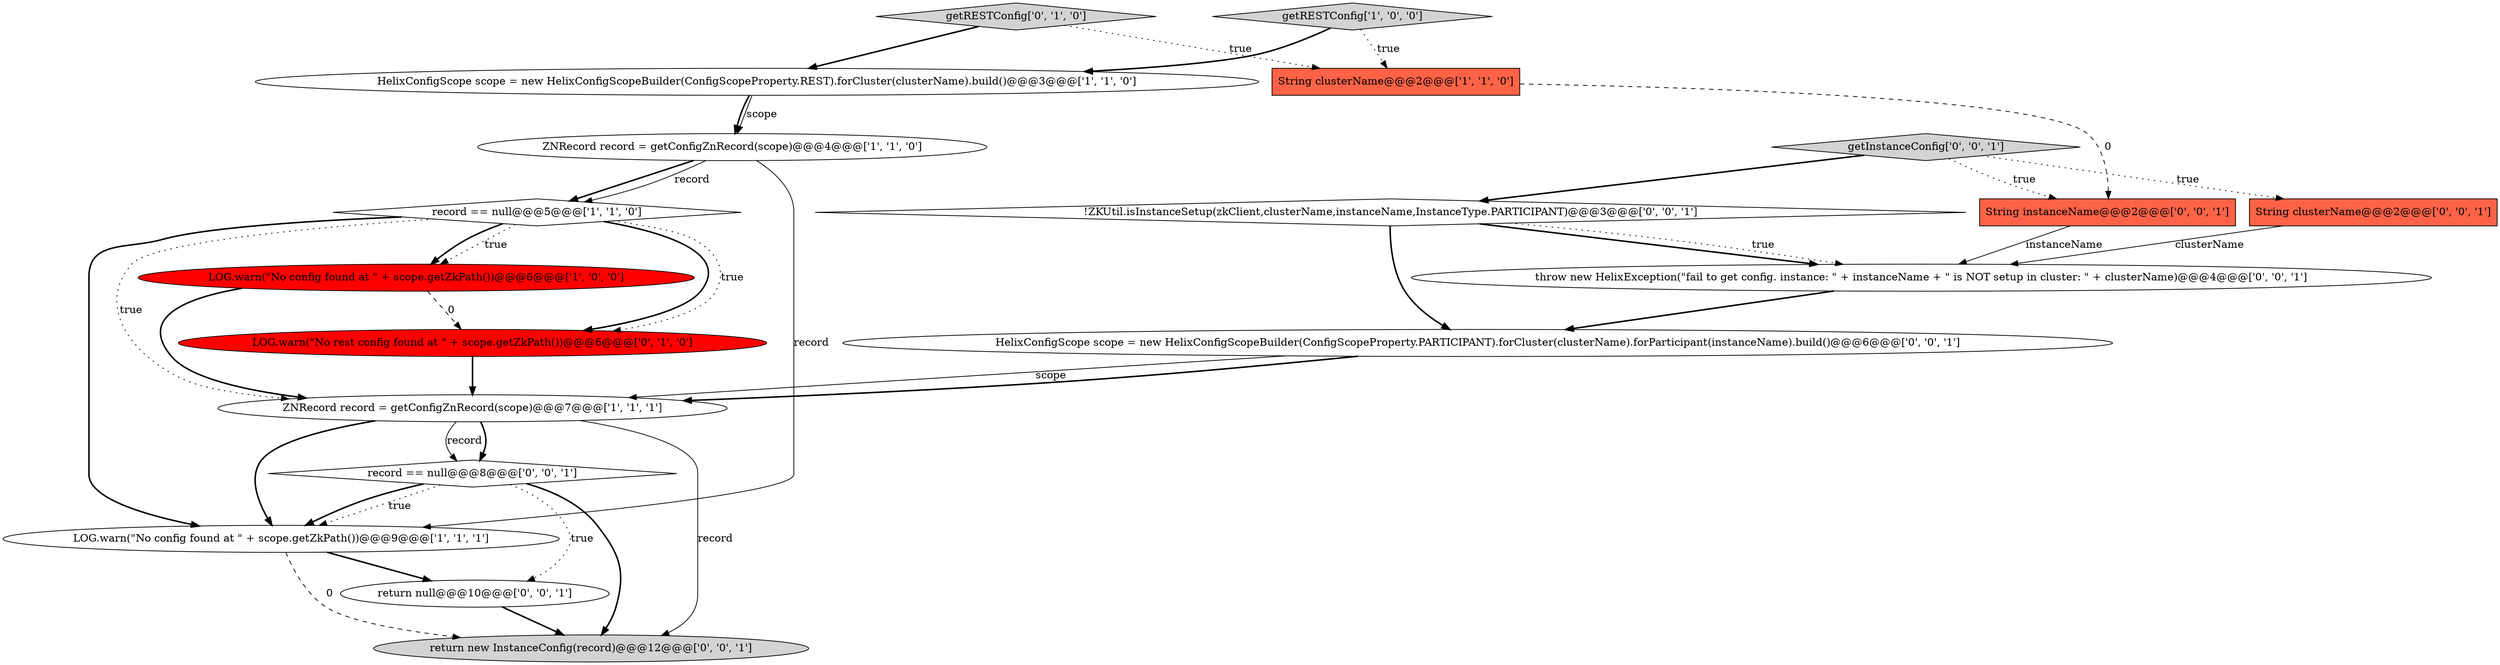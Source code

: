 digraph {
5 [style = filled, label = "String clusterName@@@2@@@['1', '1', '0']", fillcolor = tomato, shape = box image = "AAA0AAABBB1BBB"];
7 [style = filled, label = "ZNRecord record = getConfigZnRecord(scope)@@@7@@@['1', '1', '1']", fillcolor = white, shape = ellipse image = "AAA0AAABBB1BBB"];
2 [style = filled, label = "LOG.warn(\"No config found at \" + scope.getZkPath())@@@9@@@['1', '1', '1']", fillcolor = white, shape = ellipse image = "AAA0AAABBB1BBB"];
1 [style = filled, label = "ZNRecord record = getConfigZnRecord(scope)@@@4@@@['1', '1', '0']", fillcolor = white, shape = ellipse image = "AAA0AAABBB1BBB"];
16 [style = filled, label = "return null@@@10@@@['0', '0', '1']", fillcolor = white, shape = ellipse image = "AAA0AAABBB3BBB"];
3 [style = filled, label = "HelixConfigScope scope = new HelixConfigScopeBuilder(ConfigScopeProperty.REST).forCluster(clusterName).build()@@@3@@@['1', '1', '0']", fillcolor = white, shape = ellipse image = "AAA0AAABBB1BBB"];
12 [style = filled, label = "return new InstanceConfig(record)@@@12@@@['0', '0', '1']", fillcolor = lightgray, shape = ellipse image = "AAA0AAABBB3BBB"];
8 [style = filled, label = "getRESTConfig['0', '1', '0']", fillcolor = lightgray, shape = diamond image = "AAA0AAABBB2BBB"];
13 [style = filled, label = "String clusterName@@@2@@@['0', '0', '1']", fillcolor = tomato, shape = box image = "AAA0AAABBB3BBB"];
10 [style = filled, label = "record == null@@@8@@@['0', '0', '1']", fillcolor = white, shape = diamond image = "AAA0AAABBB3BBB"];
18 [style = filled, label = "throw new HelixException(\"fail to get config. instance: \" + instanceName + \" is NOT setup in cluster: \" + clusterName)@@@4@@@['0', '0', '1']", fillcolor = white, shape = ellipse image = "AAA0AAABBB3BBB"];
15 [style = filled, label = "getInstanceConfig['0', '0', '1']", fillcolor = lightgray, shape = diamond image = "AAA0AAABBB3BBB"];
11 [style = filled, label = "HelixConfigScope scope = new HelixConfigScopeBuilder(ConfigScopeProperty.PARTICIPANT).forCluster(clusterName).forParticipant(instanceName).build()@@@6@@@['0', '0', '1']", fillcolor = white, shape = ellipse image = "AAA0AAABBB3BBB"];
6 [style = filled, label = "getRESTConfig['1', '0', '0']", fillcolor = lightgray, shape = diamond image = "AAA0AAABBB1BBB"];
14 [style = filled, label = "!ZKUtil.isInstanceSetup(zkClient,clusterName,instanceName,InstanceType.PARTICIPANT)@@@3@@@['0', '0', '1']", fillcolor = white, shape = diamond image = "AAA0AAABBB3BBB"];
17 [style = filled, label = "String instanceName@@@2@@@['0', '0', '1']", fillcolor = tomato, shape = box image = "AAA0AAABBB3BBB"];
4 [style = filled, label = "LOG.warn(\"No config found at \" + scope.getZkPath())@@@6@@@['1', '0', '0']", fillcolor = red, shape = ellipse image = "AAA1AAABBB1BBB"];
0 [style = filled, label = "record == null@@@5@@@['1', '1', '0']", fillcolor = white, shape = diamond image = "AAA0AAABBB1BBB"];
9 [style = filled, label = "LOG.warn(\"No rest config found at \" + scope.getZkPath())@@@6@@@['0', '1', '0']", fillcolor = red, shape = ellipse image = "AAA1AAABBB2BBB"];
6->3 [style = bold, label=""];
0->9 [style = bold, label=""];
3->1 [style = bold, label=""];
15->14 [style = bold, label=""];
7->10 [style = bold, label=""];
7->12 [style = solid, label="record"];
1->2 [style = solid, label="record"];
0->2 [style = bold, label=""];
18->11 [style = bold, label=""];
8->3 [style = bold, label=""];
3->1 [style = solid, label="scope"];
0->4 [style = dotted, label="true"];
1->0 [style = bold, label=""];
9->7 [style = bold, label=""];
4->7 [style = bold, label=""];
13->18 [style = solid, label="clusterName"];
15->13 [style = dotted, label="true"];
15->17 [style = dotted, label="true"];
4->9 [style = dashed, label="0"];
2->12 [style = dashed, label="0"];
6->5 [style = dotted, label="true"];
11->7 [style = solid, label="scope"];
17->18 [style = solid, label="instanceName"];
5->17 [style = dashed, label="0"];
8->5 [style = dotted, label="true"];
0->4 [style = bold, label=""];
10->12 [style = bold, label=""];
7->2 [style = bold, label=""];
10->2 [style = dotted, label="true"];
1->0 [style = solid, label="record"];
7->10 [style = solid, label="record"];
14->18 [style = bold, label=""];
10->2 [style = bold, label=""];
10->16 [style = dotted, label="true"];
14->11 [style = bold, label=""];
16->12 [style = bold, label=""];
0->9 [style = dotted, label="true"];
14->18 [style = dotted, label="true"];
11->7 [style = bold, label=""];
0->7 [style = dotted, label="true"];
2->16 [style = bold, label=""];
}
